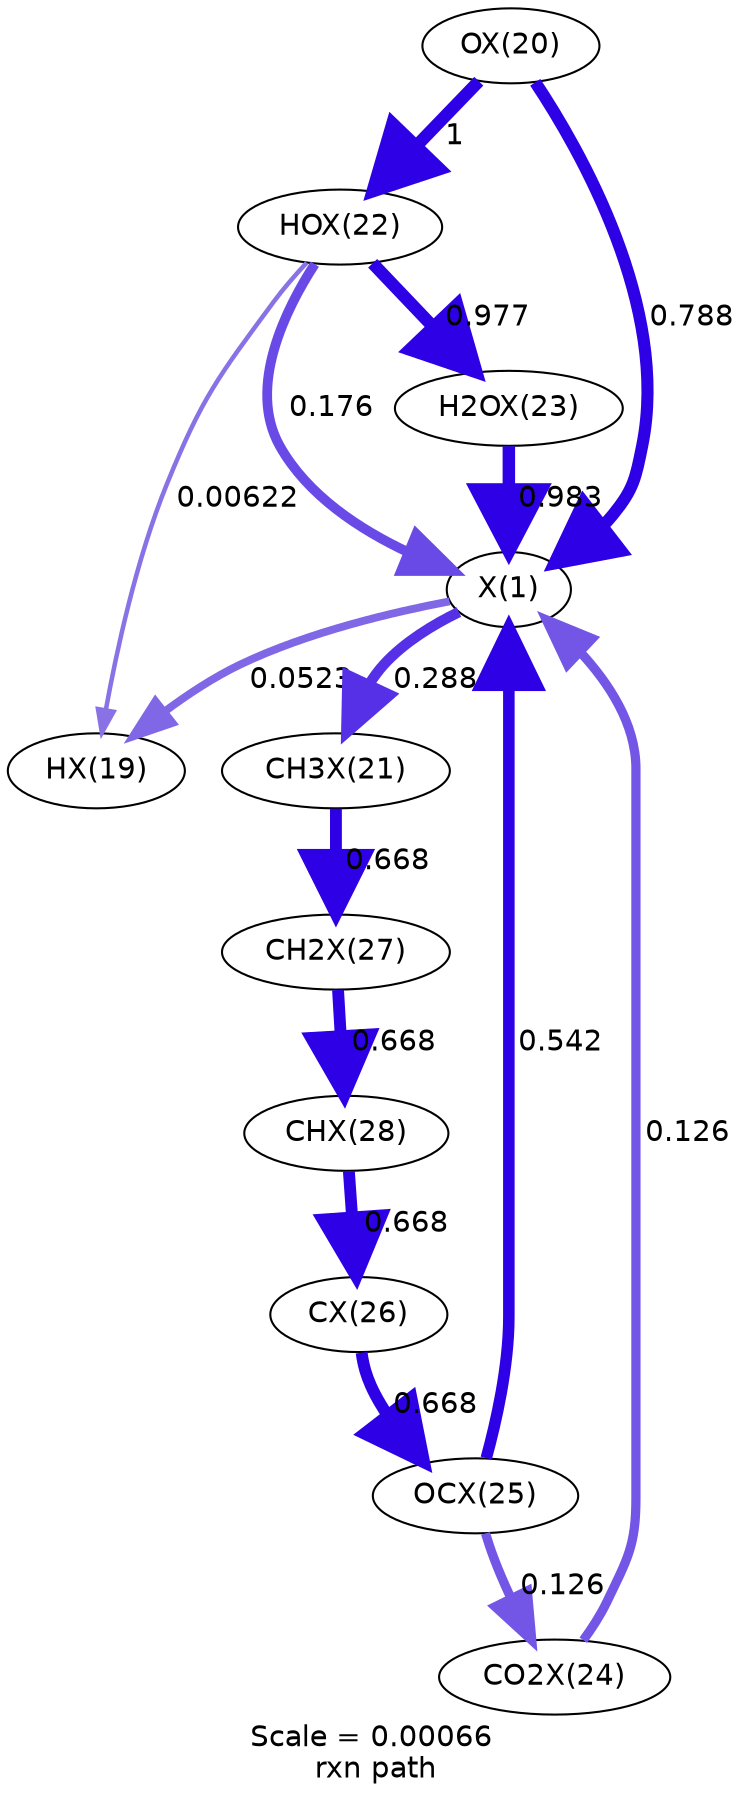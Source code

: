 digraph reaction_paths {
center=1;
s22 -> s23[fontname="Helvetica", penwidth=3.77, arrowsize=1.89, color="0.7, 0.552, 0.9"
, label=" 0.0523"];
s24 -> s22[fontname="Helvetica", penwidth=5.82, arrowsize=2.91, color="0.7, 1.29, 0.9"
, label=" 0.788"];
s26 -> s22[fontname="Helvetica", penwidth=4.69, arrowsize=2.34, color="0.7, 0.676, 0.9"
, label=" 0.176"];
s22 -> s25[fontname="Helvetica", penwidth=5.06, arrowsize=2.53, color="0.7, 0.788, 0.9"
, label=" 0.288"];
s27 -> s22[fontname="Helvetica", penwidth=5.99, arrowsize=2.99, color="0.7, 1.48, 0.9"
, label=" 0.983"];
s29 -> s22[fontname="Helvetica", penwidth=5.54, arrowsize=2.77, color="0.7, 1.04, 0.9"
, label=" 0.542"];
s28 -> s22[fontname="Helvetica", penwidth=4.44, arrowsize=2.22, color="0.7, 0.626, 0.9"
, label=" 0.126"];
s26 -> s23[fontname="Helvetica", penwidth=2.17, arrowsize=1.08, color="0.7, 0.506, 0.9"
, label=" 0.00622"];
s24 -> s26[fontname="Helvetica", penwidth=6, arrowsize=3, color="0.7, 1.5, 0.9"
, label=" 1"];
s26 -> s27[fontname="Helvetica", penwidth=5.98, arrowsize=2.99, color="0.7, 1.48, 0.9"
, label=" 0.977"];
s25 -> s31[fontname="Helvetica", penwidth=5.7, arrowsize=2.85, color="0.7, 1.17, 0.9"
, label=" 0.668"];
s31 -> s32[fontname="Helvetica", penwidth=5.7, arrowsize=2.85, color="0.7, 1.17, 0.9"
, label=" 0.668"];
s32 -> s30[fontname="Helvetica", penwidth=5.7, arrowsize=2.85, color="0.7, 1.17, 0.9"
, label=" 0.668"];
s30 -> s29[fontname="Helvetica", penwidth=5.7, arrowsize=2.85, color="0.7, 1.17, 0.9"
, label=" 0.668"];
s29 -> s28[fontname="Helvetica", penwidth=4.44, arrowsize=2.22, color="0.7, 0.626, 0.9"
, label=" 0.126"];
s22 [ fontname="Helvetica", label="X(1)"];
s23 [ fontname="Helvetica", label="HX(19)"];
s24 [ fontname="Helvetica", label="OX(20)"];
s25 [ fontname="Helvetica", label="CH3X(21)"];
s26 [ fontname="Helvetica", label="HOX(22)"];
s27 [ fontname="Helvetica", label="H2OX(23)"];
s28 [ fontname="Helvetica", label="CO2X(24)"];
s29 [ fontname="Helvetica", label="OCX(25)"];
s30 [ fontname="Helvetica", label="CX(26)"];
s31 [ fontname="Helvetica", label="CH2X(27)"];
s32 [ fontname="Helvetica", label="CHX(28)"];
 label = "Scale = 0.00066\l rxn path";
 fontname = "Helvetica";
}
